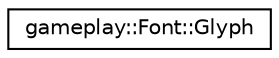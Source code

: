 digraph G
{
  edge [fontname="Helvetica",fontsize="10",labelfontname="Helvetica",labelfontsize="10"];
  node [fontname="Helvetica",fontsize="10",shape=record];
  rankdir="LR";
  Node1 [label="gameplay::Font::Glyph",height=0.2,width=0.4,color="black", fillcolor="white", style="filled",URL="$classgameplay_1_1_font_1_1_glyph.html"];
}
